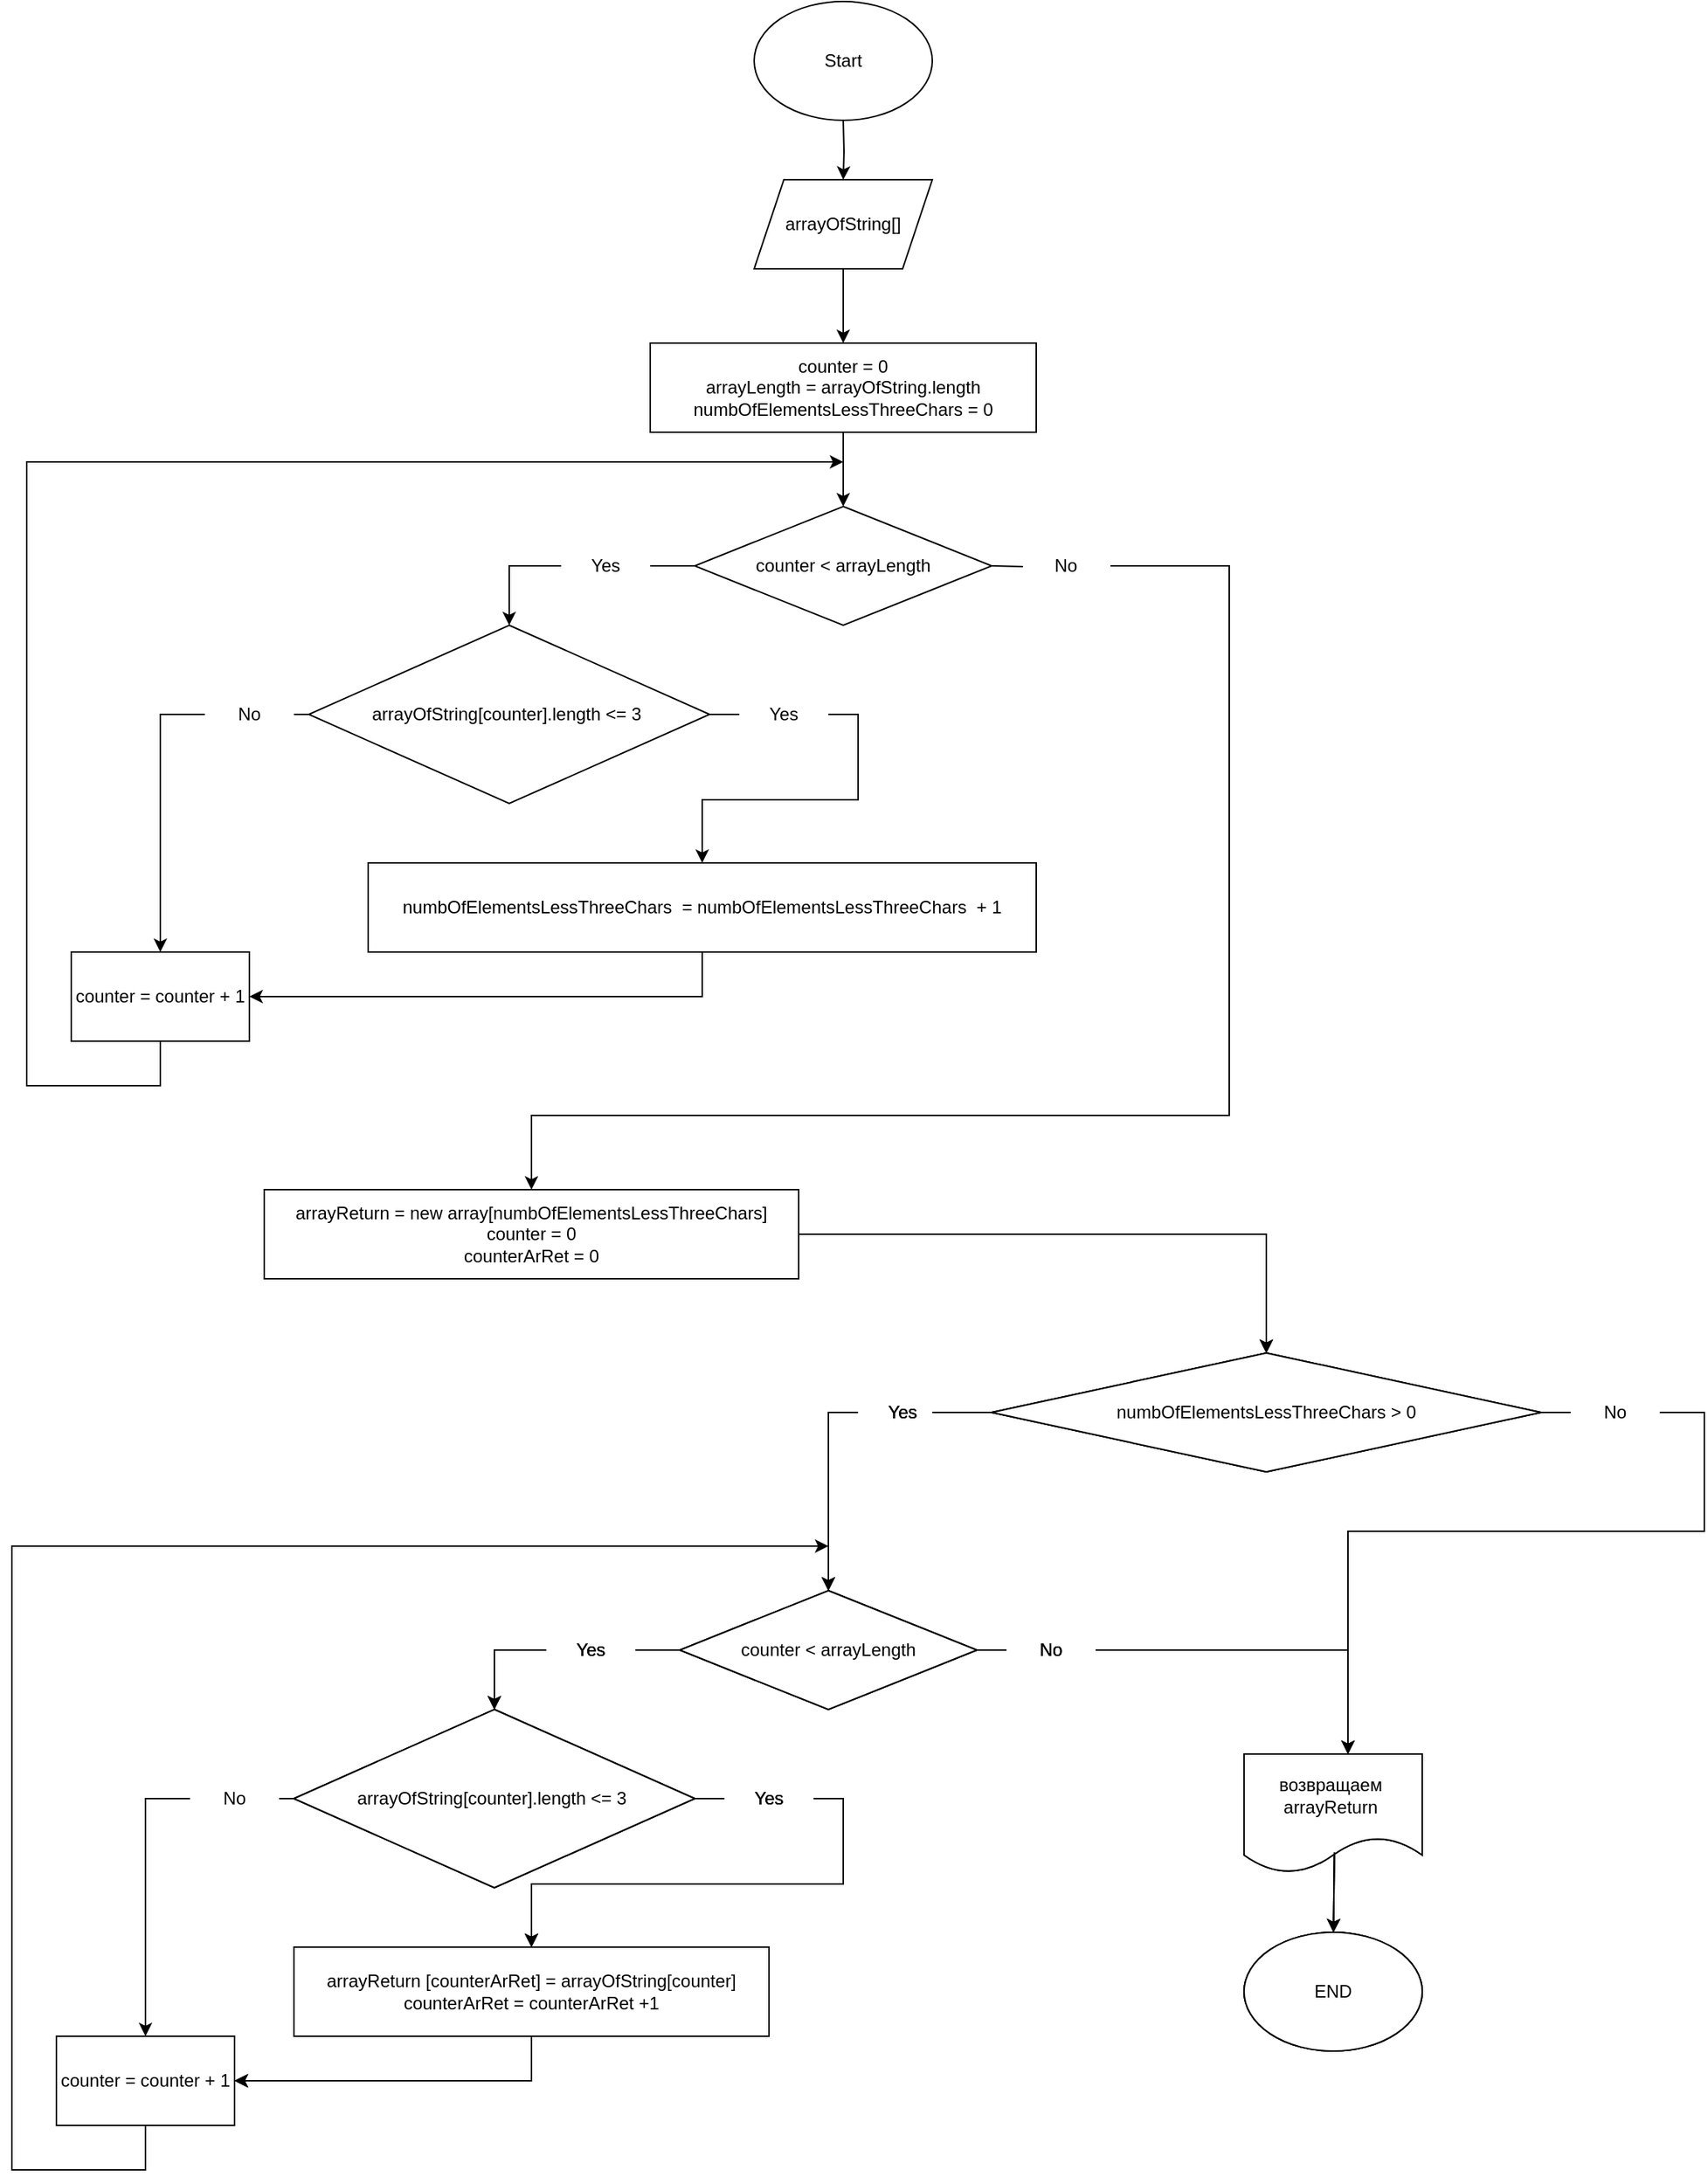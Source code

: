 <mxfile version="20.8.20" type="github"><diagram id="C5RBs43oDa-KdzZeNtuy" name="Page-1"><mxGraphModel dx="2620" dy="833" grid="1" gridSize="10" guides="1" tooltips="1" connect="1" arrows="1" fold="1" page="1" pageScale="1" pageWidth="827" pageHeight="1169" math="0" shadow="0"><root><mxCell id="WIyWlLk6GJQsqaUBKTNV-0"/><mxCell id="WIyWlLk6GJQsqaUBKTNV-1" parent="WIyWlLk6GJQsqaUBKTNV-0"/><mxCell id="PuaagzwKXwwyQ7tYnKFK-6" value="" style="edgeStyle=orthogonalEdgeStyle;rounded=0;orthogonalLoop=1;jettySize=auto;html=1;" parent="WIyWlLk6GJQsqaUBKTNV-1" target="PuaagzwKXwwyQ7tYnKFK-1" edge="1"><mxGeometry relative="1" as="geometry"><mxPoint x="-10" y="90" as="sourcePoint"/></mxGeometry></mxCell><mxCell id="PuaagzwKXwwyQ7tYnKFK-7" value="" style="edgeStyle=orthogonalEdgeStyle;rounded=0;orthogonalLoop=1;jettySize=auto;html=1;entryX=0.5;entryY=0;entryDx=0;entryDy=0;" parent="WIyWlLk6GJQsqaUBKTNV-1" source="PuaagzwKXwwyQ7tYnKFK-1" target="PuaagzwKXwwyQ7tYnKFK-8" edge="1"><mxGeometry relative="1" as="geometry"><mxPoint x="-55" y="250" as="targetPoint"/></mxGeometry></mxCell><mxCell id="PuaagzwKXwwyQ7tYnKFK-1" value="arrayOfString[]" style="shape=parallelogram;perimeter=parallelogramPerimeter;whiteSpace=wrap;html=1;fixedSize=1;" parent="WIyWlLk6GJQsqaUBKTNV-1" vertex="1"><mxGeometry x="-70" y="130" width="120" height="60" as="geometry"/></mxCell><mxCell id="PuaagzwKXwwyQ7tYnKFK-10" value="" style="edgeStyle=orthogonalEdgeStyle;rounded=0;orthogonalLoop=1;jettySize=auto;html=1;" parent="WIyWlLk6GJQsqaUBKTNV-1" source="PuaagzwKXwwyQ7tYnKFK-8" target="PuaagzwKXwwyQ7tYnKFK-9" edge="1"><mxGeometry relative="1" as="geometry"/></mxCell><mxCell id="PuaagzwKXwwyQ7tYnKFK-8" value="counter = 0&lt;br style=&quot;border-color: var(--border-color);&quot;&gt;arrayLength = arrayOfString.length&lt;br&gt;numbOfElementsLessThreeChars = 0" style="rounded=0;whiteSpace=wrap;html=1;" parent="WIyWlLk6GJQsqaUBKTNV-1" vertex="1"><mxGeometry x="-140" y="240" width="260" height="60" as="geometry"/></mxCell><mxCell id="PuaagzwKXwwyQ7tYnKFK-9" value="counter &amp;lt; arrayLength" style="rhombus;whiteSpace=wrap;html=1;" parent="WIyWlLk6GJQsqaUBKTNV-1" vertex="1"><mxGeometry x="-110" y="350" width="200" height="80" as="geometry"/></mxCell><mxCell id="PuaagzwKXwwyQ7tYnKFK-11" value="arrayOfString[counter].length &amp;lt;= 3&amp;nbsp;" style="rhombus;whiteSpace=wrap;html=1;" parent="WIyWlLk6GJQsqaUBKTNV-1" vertex="1"><mxGeometry x="-370" y="430" width="270" height="120" as="geometry"/></mxCell><mxCell id="PuaagzwKXwwyQ7tYnKFK-12" value="numbOfElementsLessThreeChars&amp;nbsp; = numbOfElementsLessThreeChars&amp;nbsp; + 1" style="rounded=0;whiteSpace=wrap;html=1;" parent="WIyWlLk6GJQsqaUBKTNV-1" vertex="1"><mxGeometry x="-330" y="590" width="450" height="60" as="geometry"/></mxCell><mxCell id="PuaagzwKXwwyQ7tYnKFK-13" value="" style="endArrow=classic;html=1;rounded=0;exitX=0;exitY=0.5;exitDx=0;exitDy=0;startArrow=none;entryX=0.5;entryY=0;entryDx=0;entryDy=0;" parent="WIyWlLk6GJQsqaUBKTNV-1" source="PuaagzwKXwwyQ7tYnKFK-23" target="PuaagzwKXwwyQ7tYnKFK-63" edge="1"><mxGeometry width="50" height="50" relative="1" as="geometry"><mxPoint x="-30" y="490" as="sourcePoint"/><mxPoint x="-410" y="690" as="targetPoint"/><Array as="points"><mxPoint x="-470" y="490"/></Array></mxGeometry></mxCell><mxCell id="PuaagzwKXwwyQ7tYnKFK-14" style="edgeStyle=orthogonalEdgeStyle;rounded=0;orthogonalLoop=1;jettySize=auto;html=1;exitX=1;exitY=0.5;exitDx=0;exitDy=0;entryX=0.5;entryY=0;entryDx=0;entryDy=0;startArrow=none;" parent="WIyWlLk6GJQsqaUBKTNV-1" source="PuaagzwKXwwyQ7tYnKFK-15" target="PuaagzwKXwwyQ7tYnKFK-12" edge="1"><mxGeometry relative="1" as="geometry"/></mxCell><mxCell id="PuaagzwKXwwyQ7tYnKFK-16" value="" style="edgeStyle=orthogonalEdgeStyle;rounded=0;orthogonalLoop=1;jettySize=auto;html=1;exitX=1;exitY=0.5;exitDx=0;exitDy=0;entryX=0;entryY=0.5;entryDx=0;entryDy=0;endArrow=none;" parent="WIyWlLk6GJQsqaUBKTNV-1" source="PuaagzwKXwwyQ7tYnKFK-11" target="PuaagzwKXwwyQ7tYnKFK-15" edge="1"><mxGeometry relative="1" as="geometry"><mxPoint x="-40" y="500" as="sourcePoint"/><mxPoint x="-205" y="610" as="targetPoint"/></mxGeometry></mxCell><mxCell id="PuaagzwKXwwyQ7tYnKFK-15" value="Yes" style="text;html=1;strokeColor=none;fillColor=none;align=center;verticalAlign=middle;whiteSpace=wrap;rounded=0;" parent="WIyWlLk6GJQsqaUBKTNV-1" vertex="1"><mxGeometry x="-80" y="475" width="60" height="30" as="geometry"/></mxCell><mxCell id="PuaagzwKXwwyQ7tYnKFK-24" value="" style="endArrow=none;html=1;rounded=0;exitX=0;exitY=0.5;exitDx=0;exitDy=0;entryX=1;entryY=0.5;entryDx=0;entryDy=0;" parent="WIyWlLk6GJQsqaUBKTNV-1" source="PuaagzwKXwwyQ7tYnKFK-11" target="PuaagzwKXwwyQ7tYnKFK-23" edge="1"><mxGeometry width="50" height="50" relative="1" as="geometry"><mxPoint x="-300" y="500" as="sourcePoint"/><mxPoint x="-60" y="330" as="targetPoint"/></mxGeometry></mxCell><mxCell id="PuaagzwKXwwyQ7tYnKFK-23" value="No" style="text;html=1;strokeColor=none;fillColor=none;align=center;verticalAlign=middle;whiteSpace=wrap;rounded=0;" parent="WIyWlLk6GJQsqaUBKTNV-1" vertex="1"><mxGeometry x="-440" y="475" width="60" height="30" as="geometry"/></mxCell><mxCell id="PuaagzwKXwwyQ7tYnKFK-25" value="" style="endArrow=classic;html=1;rounded=0;exitX=0;exitY=0.5;exitDx=0;exitDy=0;entryX=0.5;entryY=0;entryDx=0;entryDy=0;startArrow=none;" parent="WIyWlLk6GJQsqaUBKTNV-1" source="PuaagzwKXwwyQ7tYnKFK-28" target="PuaagzwKXwwyQ7tYnKFK-11" edge="1"><mxGeometry width="50" height="50" relative="1" as="geometry"><mxPoint x="-90" y="340" as="sourcePoint"/><mxPoint x="-310" y="370" as="targetPoint"/><Array as="points"><mxPoint x="-235" y="390"/></Array></mxGeometry></mxCell><mxCell id="PuaagzwKXwwyQ7tYnKFK-30" value="" style="endArrow=none;html=1;rounded=0;exitX=0;exitY=0.5;exitDx=0;exitDy=0;entryX=1;entryY=0.5;entryDx=0;entryDy=0;" parent="WIyWlLk6GJQsqaUBKTNV-1" source="PuaagzwKXwwyQ7tYnKFK-9" target="PuaagzwKXwwyQ7tYnKFK-28" edge="1"><mxGeometry width="50" height="50" relative="1" as="geometry"><mxPoint x="-160" y="390" as="sourcePoint"/><mxPoint x="-235" y="430" as="targetPoint"/><Array as="points"/></mxGeometry></mxCell><mxCell id="PuaagzwKXwwyQ7tYnKFK-28" value="Yes" style="text;html=1;strokeColor=none;fillColor=none;align=center;verticalAlign=middle;whiteSpace=wrap;rounded=0;" parent="WIyWlLk6GJQsqaUBKTNV-1" vertex="1"><mxGeometry x="-200" y="375" width="60" height="30" as="geometry"/></mxCell><mxCell id="PuaagzwKXwwyQ7tYnKFK-31" value="arrayReturn = new array[numbOfElementsMoreThreeChars]&lt;br&gt;counter = 0&lt;br&gt;counterArRet = 0" style="rounded=0;whiteSpace=wrap;html=1;" parent="WIyWlLk6GJQsqaUBKTNV-1" vertex="1"><mxGeometry x="-400" y="810" width="360" height="60" as="geometry"/></mxCell><mxCell id="PuaagzwKXwwyQ7tYnKFK-34" value="" style="edgeStyle=orthogonalEdgeStyle;rounded=0;orthogonalLoop=1;jettySize=auto;html=1;endArrow=none;" parent="WIyWlLk6GJQsqaUBKTNV-1" target="PuaagzwKXwwyQ7tYnKFK-33" edge="1"><mxGeometry relative="1" as="geometry"><mxPoint x="90" y="390.0" as="sourcePoint"/><mxPoint x="190" y="390" as="targetPoint"/></mxGeometry></mxCell><mxCell id="PuaagzwKXwwyQ7tYnKFK-33" value="No" style="text;html=1;strokeColor=none;fillColor=none;align=center;verticalAlign=middle;whiteSpace=wrap;rounded=0;" parent="WIyWlLk6GJQsqaUBKTNV-1" vertex="1"><mxGeometry x="110" y="375" width="60" height="30" as="geometry"/></mxCell><mxCell id="PuaagzwKXwwyQ7tYnKFK-36" value="numbOfElementsMoreThreeChars &amp;gt; 0" style="rhombus;whiteSpace=wrap;html=1;" parent="WIyWlLk6GJQsqaUBKTNV-1" vertex="1"><mxGeometry x="90" y="920" width="370" height="80" as="geometry"/></mxCell><mxCell id="PuaagzwKXwwyQ7tYnKFK-37" value="" style="endArrow=classic;html=1;rounded=0;exitX=1;exitY=0.5;exitDx=0;exitDy=0;entryX=0.5;entryY=0;entryDx=0;entryDy=0;" parent="WIyWlLk6GJQsqaUBKTNV-1" source="PuaagzwKXwwyQ7tYnKFK-31" target="PuaagzwKXwwyQ7tYnKFK-36" edge="1"><mxGeometry width="50" height="50" relative="1" as="geometry"><mxPoint x="-220" y="840" as="sourcePoint"/><mxPoint x="-170" y="790" as="targetPoint"/><Array as="points"><mxPoint x="-20" y="840"/><mxPoint x="275" y="840"/></Array></mxGeometry></mxCell><mxCell id="PuaagzwKXwwyQ7tYnKFK-63" value="counter = counter + 1" style="rounded=0;whiteSpace=wrap;html=1;" parent="WIyWlLk6GJQsqaUBKTNV-1" vertex="1"><mxGeometry x="-530" y="650" width="120" height="60" as="geometry"/></mxCell><mxCell id="PuaagzwKXwwyQ7tYnKFK-64" value="" style="endArrow=classic;html=1;rounded=0;exitX=0.5;exitY=1;exitDx=0;exitDy=0;" parent="WIyWlLk6GJQsqaUBKTNV-1" source="PuaagzwKXwwyQ7tYnKFK-63" edge="1"><mxGeometry width="50" height="50" relative="1" as="geometry"><mxPoint x="-470" y="765" as="sourcePoint"/><mxPoint x="-10" y="320" as="targetPoint"/><Array as="points"><mxPoint x="-470" y="740"/><mxPoint x="-560" y="740"/><mxPoint x="-560" y="320"/></Array></mxGeometry></mxCell><mxCell id="PuaagzwKXwwyQ7tYnKFK-65" value="" style="endArrow=classic;html=1;rounded=0;exitX=0.5;exitY=1;exitDx=0;exitDy=0;entryX=1;entryY=0.5;entryDx=0;entryDy=0;" parent="WIyWlLk6GJQsqaUBKTNV-1" source="PuaagzwKXwwyQ7tYnKFK-12" target="PuaagzwKXwwyQ7tYnKFK-63" edge="1"><mxGeometry width="50" height="50" relative="1" as="geometry"><mxPoint x="-350" y="860" as="sourcePoint"/><mxPoint x="370" y="660" as="targetPoint"/><Array as="points"><mxPoint x="-105" y="680"/></Array></mxGeometry></mxCell><mxCell id="PuaagzwKXwwyQ7tYnKFK-66" value="counter &amp;lt; arrayLength" style="rhombus;whiteSpace=wrap;html=1;" parent="WIyWlLk6GJQsqaUBKTNV-1" vertex="1"><mxGeometry x="-120" y="1080" width="200" height="80" as="geometry"/></mxCell><mxCell id="PuaagzwKXwwyQ7tYnKFK-67" value="arrayOfString[counter].length &amp;lt;= 3&amp;nbsp;" style="rhombus;whiteSpace=wrap;html=1;" parent="WIyWlLk6GJQsqaUBKTNV-1" vertex="1"><mxGeometry x="-380" y="1160" width="270" height="120" as="geometry"/></mxCell><mxCell id="PuaagzwKXwwyQ7tYnKFK-68" value="arrayReturn [counterArRet] = arrayOfString[counter]&lt;br&gt;counterArRet = counterArRet +1" style="rounded=0;whiteSpace=wrap;html=1;" parent="WIyWlLk6GJQsqaUBKTNV-1" vertex="1"><mxGeometry x="-380" y="1320" width="320" height="60" as="geometry"/></mxCell><mxCell id="PuaagzwKXwwyQ7tYnKFK-69" value="" style="endArrow=classic;html=1;rounded=0;exitX=0;exitY=0.5;exitDx=0;exitDy=0;startArrow=none;entryX=0.5;entryY=0;entryDx=0;entryDy=0;" parent="WIyWlLk6GJQsqaUBKTNV-1" source="PuaagzwKXwwyQ7tYnKFK-74" target="PuaagzwKXwwyQ7tYnKFK-80" edge="1"><mxGeometry width="50" height="50" relative="1" as="geometry"><mxPoint x="-40" y="1220" as="sourcePoint"/><mxPoint x="-420" y="1420" as="targetPoint"/><Array as="points"><mxPoint x="-480" y="1220"/></Array></mxGeometry></mxCell><mxCell id="PuaagzwKXwwyQ7tYnKFK-70" style="edgeStyle=orthogonalEdgeStyle;rounded=0;orthogonalLoop=1;jettySize=auto;html=1;exitX=1;exitY=0.5;exitDx=0;exitDy=0;entryX=0.5;entryY=0;entryDx=0;entryDy=0;startArrow=none;" parent="WIyWlLk6GJQsqaUBKTNV-1" source="PuaagzwKXwwyQ7tYnKFK-72" target="PuaagzwKXwwyQ7tYnKFK-68" edge="1"><mxGeometry relative="1" as="geometry"/></mxCell><mxCell id="PuaagzwKXwwyQ7tYnKFK-71" value="" style="edgeStyle=orthogonalEdgeStyle;rounded=0;orthogonalLoop=1;jettySize=auto;html=1;exitX=1;exitY=0.5;exitDx=0;exitDy=0;entryX=0;entryY=0.5;entryDx=0;entryDy=0;endArrow=none;" parent="WIyWlLk6GJQsqaUBKTNV-1" source="PuaagzwKXwwyQ7tYnKFK-67" target="PuaagzwKXwwyQ7tYnKFK-72" edge="1"><mxGeometry relative="1" as="geometry"><mxPoint x="-50" y="1230" as="sourcePoint"/><mxPoint x="-215" y="1340" as="targetPoint"/></mxGeometry></mxCell><mxCell id="PuaagzwKXwwyQ7tYnKFK-72" value="Yes" style="text;html=1;strokeColor=none;fillColor=none;align=center;verticalAlign=middle;whiteSpace=wrap;rounded=0;" parent="WIyWlLk6GJQsqaUBKTNV-1" vertex="1"><mxGeometry x="-90" y="1205" width="60" height="30" as="geometry"/></mxCell><mxCell id="PuaagzwKXwwyQ7tYnKFK-73" value="" style="endArrow=none;html=1;rounded=0;exitX=0;exitY=0.5;exitDx=0;exitDy=0;entryX=1;entryY=0.5;entryDx=0;entryDy=0;" parent="WIyWlLk6GJQsqaUBKTNV-1" source="PuaagzwKXwwyQ7tYnKFK-67" target="PuaagzwKXwwyQ7tYnKFK-74" edge="1"><mxGeometry width="50" height="50" relative="1" as="geometry"><mxPoint x="-310" y="1230" as="sourcePoint"/><mxPoint x="-70" y="1060" as="targetPoint"/></mxGeometry></mxCell><mxCell id="PuaagzwKXwwyQ7tYnKFK-74" value="No" style="text;html=1;strokeColor=none;fillColor=none;align=center;verticalAlign=middle;whiteSpace=wrap;rounded=0;" parent="WIyWlLk6GJQsqaUBKTNV-1" vertex="1"><mxGeometry x="-450" y="1205" width="60" height="30" as="geometry"/></mxCell><mxCell id="PuaagzwKXwwyQ7tYnKFK-75" value="" style="endArrow=classic;html=1;rounded=0;exitX=0;exitY=0.5;exitDx=0;exitDy=0;entryX=0.5;entryY=0;entryDx=0;entryDy=0;startArrow=none;" parent="WIyWlLk6GJQsqaUBKTNV-1" source="PuaagzwKXwwyQ7tYnKFK-77" target="PuaagzwKXwwyQ7tYnKFK-67" edge="1"><mxGeometry width="50" height="50" relative="1" as="geometry"><mxPoint x="-100" y="1070" as="sourcePoint"/><mxPoint x="-320" y="1100" as="targetPoint"/><Array as="points"><mxPoint x="-245" y="1120"/></Array></mxGeometry></mxCell><mxCell id="PuaagzwKXwwyQ7tYnKFK-76" value="" style="endArrow=none;html=1;rounded=0;exitX=0;exitY=0.5;exitDx=0;exitDy=0;entryX=1;entryY=0.5;entryDx=0;entryDy=0;" parent="WIyWlLk6GJQsqaUBKTNV-1" source="PuaagzwKXwwyQ7tYnKFK-66" target="PuaagzwKXwwyQ7tYnKFK-77" edge="1"><mxGeometry width="50" height="50" relative="1" as="geometry"><mxPoint x="-170" y="1120" as="sourcePoint"/><mxPoint x="-245" y="1160" as="targetPoint"/><Array as="points"/></mxGeometry></mxCell><mxCell id="PuaagzwKXwwyQ7tYnKFK-77" value="Yes" style="text;html=1;strokeColor=none;fillColor=none;align=center;verticalAlign=middle;whiteSpace=wrap;rounded=0;" parent="WIyWlLk6GJQsqaUBKTNV-1" vertex="1"><mxGeometry x="-210" y="1105" width="60" height="30" as="geometry"/></mxCell><mxCell id="PuaagzwKXwwyQ7tYnKFK-78" value="" style="edgeStyle=orthogonalEdgeStyle;rounded=0;orthogonalLoop=1;jettySize=auto;html=1;endArrow=none;" parent="WIyWlLk6GJQsqaUBKTNV-1" source="PuaagzwKXwwyQ7tYnKFK-66" target="PuaagzwKXwwyQ7tYnKFK-79" edge="1"><mxGeometry relative="1" as="geometry"><mxPoint x="80" y="1120" as="sourcePoint"/><mxPoint x="180" y="1120" as="targetPoint"/></mxGeometry></mxCell><mxCell id="PuaagzwKXwwyQ7tYnKFK-79" value="No" style="text;html=1;strokeColor=none;fillColor=none;align=center;verticalAlign=middle;whiteSpace=wrap;rounded=0;" parent="WIyWlLk6GJQsqaUBKTNV-1" vertex="1"><mxGeometry x="100" y="1105" width="60" height="30" as="geometry"/></mxCell><mxCell id="PuaagzwKXwwyQ7tYnKFK-80" value="counter = counter + 1" style="rounded=0;whiteSpace=wrap;html=1;" parent="WIyWlLk6GJQsqaUBKTNV-1" vertex="1"><mxGeometry x="-540" y="1380" width="120" height="60" as="geometry"/></mxCell><mxCell id="PuaagzwKXwwyQ7tYnKFK-81" value="" style="endArrow=classic;html=1;rounded=0;exitX=0.5;exitY=1;exitDx=0;exitDy=0;" parent="WIyWlLk6GJQsqaUBKTNV-1" source="PuaagzwKXwwyQ7tYnKFK-80" edge="1"><mxGeometry width="50" height="50" relative="1" as="geometry"><mxPoint x="-480" y="1495" as="sourcePoint"/><mxPoint x="-20" y="1050" as="targetPoint"/><Array as="points"><mxPoint x="-480" y="1470"/><mxPoint x="-570" y="1470"/><mxPoint x="-570" y="1050"/></Array></mxGeometry></mxCell><mxCell id="PuaagzwKXwwyQ7tYnKFK-82" value="" style="endArrow=classic;html=1;rounded=0;exitX=0.5;exitY=1;exitDx=0;exitDy=0;entryX=1;entryY=0.5;entryDx=0;entryDy=0;" parent="WIyWlLk6GJQsqaUBKTNV-1" source="PuaagzwKXwwyQ7tYnKFK-68" target="PuaagzwKXwwyQ7tYnKFK-80" edge="1"><mxGeometry width="50" height="50" relative="1" as="geometry"><mxPoint x="-360" y="1590" as="sourcePoint"/><mxPoint x="360" y="1390" as="targetPoint"/><Array as="points"><mxPoint x="-220" y="1410"/></Array></mxGeometry></mxCell><mxCell id="PuaagzwKXwwyQ7tYnKFK-84" value="" style="endArrow=classic;html=1;rounded=0;exitX=0;exitY=0.5;exitDx=0;exitDy=0;entryX=0.5;entryY=0;entryDx=0;entryDy=0;startArrow=none;" parent="WIyWlLk6GJQsqaUBKTNV-1" source="PuaagzwKXwwyQ7tYnKFK-86" target="PuaagzwKXwwyQ7tYnKFK-66" edge="1"><mxGeometry width="50" height="50" relative="1" as="geometry"><mxPoint y="1160" as="sourcePoint"/><mxPoint x="50" y="1110" as="targetPoint"/><Array as="points"><mxPoint x="-20" y="960"/></Array></mxGeometry></mxCell><mxCell id="PuaagzwKXwwyQ7tYnKFK-87" value="" style="endArrow=none;html=1;rounded=0;exitX=0;exitY=0.5;exitDx=0;exitDy=0;" parent="WIyWlLk6GJQsqaUBKTNV-1" source="PuaagzwKXwwyQ7tYnKFK-36" edge="1"><mxGeometry width="50" height="50" relative="1" as="geometry"><mxPoint x="90" y="960" as="sourcePoint"/><mxPoint x="60" y="960" as="targetPoint"/><Array as="points"><mxPoint x="50" y="960"/></Array></mxGeometry></mxCell><mxCell id="PuaagzwKXwwyQ7tYnKFK-86" value="Yes" style="text;html=1;strokeColor=none;fillColor=none;align=center;verticalAlign=middle;whiteSpace=wrap;rounded=0;" parent="WIyWlLk6GJQsqaUBKTNV-1" vertex="1"><mxGeometry y="945" width="60" height="30" as="geometry"/></mxCell><mxCell id="PuaagzwKXwwyQ7tYnKFK-88" value="" style="endArrow=classic;html=1;rounded=0;exitX=1;exitY=0.5;exitDx=0;exitDy=0;" parent="WIyWlLk6GJQsqaUBKTNV-1" source="PuaagzwKXwwyQ7tYnKFK-79" edge="1"><mxGeometry width="50" height="50" relative="1" as="geometry"><mxPoint x="180" y="1140" as="sourcePoint"/><mxPoint x="330" y="1190" as="targetPoint"/><Array as="points"><mxPoint x="330" y="1120"/></Array></mxGeometry></mxCell><mxCell id="PuaagzwKXwwyQ7tYnKFK-90" value="возвращаем&amp;nbsp;&lt;br&gt;arrayReturn&amp;nbsp;" style="shape=document;whiteSpace=wrap;html=1;boundedLbl=1;" parent="WIyWlLk6GJQsqaUBKTNV-1" vertex="1"><mxGeometry x="260" y="1190" width="120" height="80" as="geometry"/></mxCell><mxCell id="PuaagzwKXwwyQ7tYnKFK-91" value="END" style="ellipse;whiteSpace=wrap;html=1;" parent="WIyWlLk6GJQsqaUBKTNV-1" vertex="1"><mxGeometry x="260" y="1310" width="120" height="80" as="geometry"/></mxCell><mxCell id="PuaagzwKXwwyQ7tYnKFK-92" value="" style="endArrow=classic;html=1;rounded=0;exitX=0.507;exitY=0.827;exitDx=0;exitDy=0;exitPerimeter=0;" parent="WIyWlLk6GJQsqaUBKTNV-1" source="PuaagzwKXwwyQ7tYnKFK-90" target="PuaagzwKXwwyQ7tYnKFK-91" edge="1"><mxGeometry width="50" height="50" relative="1" as="geometry"><mxPoint x="330" y="1260" as="sourcePoint"/><mxPoint x="380" y="1210" as="targetPoint"/></mxGeometry></mxCell><mxCell id="PuaagzwKXwwyQ7tYnKFK-93" value="Start" style="ellipse;whiteSpace=wrap;html=1;" parent="WIyWlLk6GJQsqaUBKTNV-1" vertex="1"><mxGeometry x="-70" y="10" width="120" height="80" as="geometry"/></mxCell><mxCell id="PuaagzwKXwwyQ7tYnKFK-95" value="arrayReturn = new array[numbOfElementsMoreThreeChars]&lt;br&gt;counter = 0&lt;br&gt;counterArRet = 0" style="rounded=0;whiteSpace=wrap;html=1;" parent="WIyWlLk6GJQsqaUBKTNV-1" vertex="1"><mxGeometry x="-400" y="810" width="360" height="60" as="geometry"/></mxCell><mxCell id="PuaagzwKXwwyQ7tYnKFK-96" value="numbOfElementsMoreThreeChars &amp;gt; 0" style="rhombus;whiteSpace=wrap;html=1;" parent="WIyWlLk6GJQsqaUBKTNV-1" vertex="1"><mxGeometry x="90" y="920" width="370" height="80" as="geometry"/></mxCell><mxCell id="PuaagzwKXwwyQ7tYnKFK-97" value="" style="endArrow=classic;html=1;rounded=0;exitX=1;exitY=0.5;exitDx=0;exitDy=0;entryX=0.5;entryY=0;entryDx=0;entryDy=0;" parent="WIyWlLk6GJQsqaUBKTNV-1" source="PuaagzwKXwwyQ7tYnKFK-95" target="PuaagzwKXwwyQ7tYnKFK-96" edge="1"><mxGeometry width="50" height="50" relative="1" as="geometry"><mxPoint x="-220" y="840" as="sourcePoint"/><mxPoint x="-170" y="790" as="targetPoint"/><Array as="points"><mxPoint x="-20" y="840"/><mxPoint x="275" y="840"/></Array></mxGeometry></mxCell><mxCell id="PuaagzwKXwwyQ7tYnKFK-98" value="counter &amp;lt; arrayLength" style="rhombus;whiteSpace=wrap;html=1;" parent="WIyWlLk6GJQsqaUBKTNV-1" vertex="1"><mxGeometry x="-120" y="1080" width="200" height="80" as="geometry"/></mxCell><mxCell id="PuaagzwKXwwyQ7tYnKFK-99" value="arrayOfString[counter].length &amp;lt;= 3&amp;nbsp;" style="rhombus;whiteSpace=wrap;html=1;" parent="WIyWlLk6GJQsqaUBKTNV-1" vertex="1"><mxGeometry x="-380" y="1160" width="270" height="120" as="geometry"/></mxCell><mxCell id="PuaagzwKXwwyQ7tYnKFK-100" value="arrayReturn [counterArRet] = arrayOfString[counter]&lt;br&gt;counterArRet = counterArRet +1" style="rounded=0;whiteSpace=wrap;html=1;" parent="WIyWlLk6GJQsqaUBKTNV-1" vertex="1"><mxGeometry x="-380" y="1320" width="320" height="60" as="geometry"/></mxCell><mxCell id="PuaagzwKXwwyQ7tYnKFK-101" style="edgeStyle=orthogonalEdgeStyle;rounded=0;orthogonalLoop=1;jettySize=auto;html=1;exitX=1;exitY=0.5;exitDx=0;exitDy=0;entryX=0.5;entryY=0;entryDx=0;entryDy=0;startArrow=none;" parent="WIyWlLk6GJQsqaUBKTNV-1" source="PuaagzwKXwwyQ7tYnKFK-103" target="PuaagzwKXwwyQ7tYnKFK-100" edge="1"><mxGeometry relative="1" as="geometry"/></mxCell><mxCell id="PuaagzwKXwwyQ7tYnKFK-102" value="" style="edgeStyle=orthogonalEdgeStyle;rounded=0;orthogonalLoop=1;jettySize=auto;html=1;exitX=1;exitY=0.5;exitDx=0;exitDy=0;entryX=0;entryY=0.5;entryDx=0;entryDy=0;endArrow=none;" parent="WIyWlLk6GJQsqaUBKTNV-1" source="PuaagzwKXwwyQ7tYnKFK-99" target="PuaagzwKXwwyQ7tYnKFK-103" edge="1"><mxGeometry relative="1" as="geometry"><mxPoint x="-50" y="1230" as="sourcePoint"/><mxPoint x="-215" y="1340" as="targetPoint"/></mxGeometry></mxCell><mxCell id="PuaagzwKXwwyQ7tYnKFK-103" value="Yes" style="text;html=1;strokeColor=none;fillColor=none;align=center;verticalAlign=middle;whiteSpace=wrap;rounded=0;" parent="WIyWlLk6GJQsqaUBKTNV-1" vertex="1"><mxGeometry x="-90" y="1205" width="60" height="30" as="geometry"/></mxCell><mxCell id="PuaagzwKXwwyQ7tYnKFK-104" value="" style="endArrow=none;html=1;rounded=0;exitX=0;exitY=0.5;exitDx=0;exitDy=0;entryX=1;entryY=0.5;entryDx=0;entryDy=0;" parent="WIyWlLk6GJQsqaUBKTNV-1" source="PuaagzwKXwwyQ7tYnKFK-99" edge="1"><mxGeometry width="50" height="50" relative="1" as="geometry"><mxPoint x="-310" y="1230" as="sourcePoint"/><mxPoint x="-390" y="1220" as="targetPoint"/></mxGeometry></mxCell><mxCell id="PuaagzwKXwwyQ7tYnKFK-105" value="" style="endArrow=classic;html=1;rounded=0;exitX=0;exitY=0.5;exitDx=0;exitDy=0;entryX=0.5;entryY=0;entryDx=0;entryDy=0;startArrow=none;" parent="WIyWlLk6GJQsqaUBKTNV-1" source="PuaagzwKXwwyQ7tYnKFK-107" target="PuaagzwKXwwyQ7tYnKFK-99" edge="1"><mxGeometry width="50" height="50" relative="1" as="geometry"><mxPoint x="-100" y="1070" as="sourcePoint"/><mxPoint x="-320" y="1100" as="targetPoint"/><Array as="points"><mxPoint x="-245" y="1120"/></Array></mxGeometry></mxCell><mxCell id="PuaagzwKXwwyQ7tYnKFK-106" value="" style="endArrow=none;html=1;rounded=0;exitX=0;exitY=0.5;exitDx=0;exitDy=0;entryX=1;entryY=0.5;entryDx=0;entryDy=0;" parent="WIyWlLk6GJQsqaUBKTNV-1" source="PuaagzwKXwwyQ7tYnKFK-98" target="PuaagzwKXwwyQ7tYnKFK-107" edge="1"><mxGeometry width="50" height="50" relative="1" as="geometry"><mxPoint x="-170" y="1120" as="sourcePoint"/><mxPoint x="-245" y="1160" as="targetPoint"/><Array as="points"/></mxGeometry></mxCell><mxCell id="PuaagzwKXwwyQ7tYnKFK-107" value="Yes" style="text;html=1;strokeColor=none;fillColor=none;align=center;verticalAlign=middle;whiteSpace=wrap;rounded=0;" parent="WIyWlLk6GJQsqaUBKTNV-1" vertex="1"><mxGeometry x="-210" y="1105" width="60" height="30" as="geometry"/></mxCell><mxCell id="PuaagzwKXwwyQ7tYnKFK-108" value="" style="edgeStyle=orthogonalEdgeStyle;rounded=0;orthogonalLoop=1;jettySize=auto;html=1;endArrow=none;" parent="WIyWlLk6GJQsqaUBKTNV-1" source="PuaagzwKXwwyQ7tYnKFK-98" target="PuaagzwKXwwyQ7tYnKFK-109" edge="1"><mxGeometry relative="1" as="geometry"><mxPoint x="80" y="1120" as="sourcePoint"/><mxPoint x="180" y="1120" as="targetPoint"/></mxGeometry></mxCell><mxCell id="PuaagzwKXwwyQ7tYnKFK-109" value="No" style="text;html=1;strokeColor=none;fillColor=none;align=center;verticalAlign=middle;whiteSpace=wrap;rounded=0;" parent="WIyWlLk6GJQsqaUBKTNV-1" vertex="1"><mxGeometry x="100" y="1105" width="60" height="30" as="geometry"/></mxCell><mxCell id="PuaagzwKXwwyQ7tYnKFK-110" value="" style="endArrow=classic;html=1;rounded=0;exitX=0.5;exitY=1;exitDx=0;exitDy=0;entryX=1;entryY=0.5;entryDx=0;entryDy=0;" parent="WIyWlLk6GJQsqaUBKTNV-1" source="PuaagzwKXwwyQ7tYnKFK-100" edge="1"><mxGeometry width="50" height="50" relative="1" as="geometry"><mxPoint x="-360" y="1590" as="sourcePoint"/><mxPoint x="-420" y="1410" as="targetPoint"/><Array as="points"><mxPoint x="-220" y="1410"/></Array></mxGeometry></mxCell><mxCell id="PuaagzwKXwwyQ7tYnKFK-111" value="" style="endArrow=classic;html=1;rounded=0;exitX=0;exitY=0.5;exitDx=0;exitDy=0;entryX=0.5;entryY=0;entryDx=0;entryDy=0;startArrow=none;" parent="WIyWlLk6GJQsqaUBKTNV-1" source="PuaagzwKXwwyQ7tYnKFK-113" target="PuaagzwKXwwyQ7tYnKFK-98" edge="1"><mxGeometry width="50" height="50" relative="1" as="geometry"><mxPoint y="1160" as="sourcePoint"/><mxPoint x="50" y="1110" as="targetPoint"/><Array as="points"><mxPoint x="-20" y="960"/></Array></mxGeometry></mxCell><mxCell id="PuaagzwKXwwyQ7tYnKFK-112" value="" style="endArrow=none;html=1;rounded=0;exitX=0;exitY=0.5;exitDx=0;exitDy=0;" parent="WIyWlLk6GJQsqaUBKTNV-1" source="PuaagzwKXwwyQ7tYnKFK-96" edge="1"><mxGeometry width="50" height="50" relative="1" as="geometry"><mxPoint x="90" y="960" as="sourcePoint"/><mxPoint x="60" y="960" as="targetPoint"/><Array as="points"><mxPoint x="50" y="960"/></Array></mxGeometry></mxCell><mxCell id="PuaagzwKXwwyQ7tYnKFK-113" value="Yes" style="text;html=1;strokeColor=none;fillColor=none;align=center;verticalAlign=middle;whiteSpace=wrap;rounded=0;" parent="WIyWlLk6GJQsqaUBKTNV-1" vertex="1"><mxGeometry y="945" width="60" height="30" as="geometry"/></mxCell><mxCell id="PuaagzwKXwwyQ7tYnKFK-114" value="" style="endArrow=classic;html=1;rounded=0;exitX=1;exitY=0.5;exitDx=0;exitDy=0;" parent="WIyWlLk6GJQsqaUBKTNV-1" source="PuaagzwKXwwyQ7tYnKFK-109" edge="1"><mxGeometry width="50" height="50" relative="1" as="geometry"><mxPoint x="180" y="1140" as="sourcePoint"/><mxPoint x="330" y="1190" as="targetPoint"/><Array as="points"><mxPoint x="330" y="1120"/></Array></mxGeometry></mxCell><mxCell id="PuaagzwKXwwyQ7tYnKFK-116" value="возвращаем&amp;nbsp;&lt;br&gt;arrayReturn&amp;nbsp;" style="shape=document;whiteSpace=wrap;html=1;boundedLbl=1;" parent="WIyWlLk6GJQsqaUBKTNV-1" vertex="1"><mxGeometry x="260" y="1190" width="120" height="80" as="geometry"/></mxCell><mxCell id="PuaagzwKXwwyQ7tYnKFK-117" value="END" style="ellipse;whiteSpace=wrap;html=1;" parent="WIyWlLk6GJQsqaUBKTNV-1" vertex="1"><mxGeometry x="260" y="1310" width="120" height="80" as="geometry"/></mxCell><mxCell id="PuaagzwKXwwyQ7tYnKFK-118" value="" style="endArrow=classic;html=1;rounded=0;exitX=0.507;exitY=0.827;exitDx=0;exitDy=0;exitPerimeter=0;" parent="WIyWlLk6GJQsqaUBKTNV-1" source="PuaagzwKXwwyQ7tYnKFK-116" target="PuaagzwKXwwyQ7tYnKFK-117" edge="1"><mxGeometry width="50" height="50" relative="1" as="geometry"><mxPoint x="330" y="1260" as="sourcePoint"/><mxPoint x="380" y="1210" as="targetPoint"/></mxGeometry></mxCell><mxCell id="PuaagzwKXwwyQ7tYnKFK-119" value="" style="edgeStyle=orthogonalEdgeStyle;rounded=0;orthogonalLoop=1;jettySize=auto;html=1;startArrow=none;entryX=0.5;entryY=0;entryDx=0;entryDy=0;" parent="WIyWlLk6GJQsqaUBKTNV-1" target="PuaagzwKXwwyQ7tYnKFK-120" edge="1"><mxGeometry relative="1" as="geometry"><mxPoint x="170" y="390" as="sourcePoint"/><mxPoint x="-210" y="860" as="targetPoint"/><Array as="points"><mxPoint x="250" y="390"/><mxPoint x="250" y="760"/><mxPoint x="-220" y="760"/></Array></mxGeometry></mxCell><mxCell id="PuaagzwKXwwyQ7tYnKFK-120" value="arrayReturn = new array[numbOfElementsLessThreeChars]&lt;br&gt;counter = 0&lt;br&gt;counterArRet = 0" style="rounded=0;whiteSpace=wrap;html=1;" parent="WIyWlLk6GJQsqaUBKTNV-1" vertex="1"><mxGeometry x="-400" y="810" width="360" height="60" as="geometry"/></mxCell><mxCell id="PuaagzwKXwwyQ7tYnKFK-121" value="numbOfElementsLessThreeChars &amp;gt; 0" style="rhombus;whiteSpace=wrap;html=1;" parent="WIyWlLk6GJQsqaUBKTNV-1" vertex="1"><mxGeometry x="90" y="920" width="370" height="80" as="geometry"/></mxCell><mxCell id="PuaagzwKXwwyQ7tYnKFK-122" value="" style="endArrow=classic;html=1;rounded=0;exitX=1;exitY=0.5;exitDx=0;exitDy=0;entryX=0.5;entryY=0;entryDx=0;entryDy=0;" parent="WIyWlLk6GJQsqaUBKTNV-1" source="PuaagzwKXwwyQ7tYnKFK-120" target="PuaagzwKXwwyQ7tYnKFK-121" edge="1"><mxGeometry width="50" height="50" relative="1" as="geometry"><mxPoint x="-220" y="840" as="sourcePoint"/><mxPoint x="-170" y="790" as="targetPoint"/><Array as="points"><mxPoint x="-20" y="840"/><mxPoint x="275" y="840"/></Array></mxGeometry></mxCell><mxCell id="PuaagzwKXwwyQ7tYnKFK-123" value="counter &amp;lt; arrayLength" style="rhombus;whiteSpace=wrap;html=1;" parent="WIyWlLk6GJQsqaUBKTNV-1" vertex="1"><mxGeometry x="-120" y="1080" width="200" height="80" as="geometry"/></mxCell><mxCell id="PuaagzwKXwwyQ7tYnKFK-124" value="arrayOfString[counter].length &amp;lt;= 3&amp;nbsp;" style="rhombus;whiteSpace=wrap;html=1;" parent="WIyWlLk6GJQsqaUBKTNV-1" vertex="1"><mxGeometry x="-380" y="1160" width="270" height="120" as="geometry"/></mxCell><mxCell id="PuaagzwKXwwyQ7tYnKFK-125" value="arrayReturn [counterArRet] = arrayOfString[counter]&lt;br&gt;counterArRet = counterArRet +1" style="rounded=0;whiteSpace=wrap;html=1;" parent="WIyWlLk6GJQsqaUBKTNV-1" vertex="1"><mxGeometry x="-380" y="1320" width="320" height="60" as="geometry"/></mxCell><mxCell id="PuaagzwKXwwyQ7tYnKFK-126" style="edgeStyle=orthogonalEdgeStyle;rounded=0;orthogonalLoop=1;jettySize=auto;html=1;exitX=1;exitY=0.5;exitDx=0;exitDy=0;entryX=0.5;entryY=0;entryDx=0;entryDy=0;startArrow=none;" parent="WIyWlLk6GJQsqaUBKTNV-1" source="PuaagzwKXwwyQ7tYnKFK-128" target="PuaagzwKXwwyQ7tYnKFK-125" edge="1"><mxGeometry relative="1" as="geometry"/></mxCell><mxCell id="PuaagzwKXwwyQ7tYnKFK-127" value="" style="edgeStyle=orthogonalEdgeStyle;rounded=0;orthogonalLoop=1;jettySize=auto;html=1;exitX=1;exitY=0.5;exitDx=0;exitDy=0;entryX=0;entryY=0.5;entryDx=0;entryDy=0;endArrow=none;" parent="WIyWlLk6GJQsqaUBKTNV-1" source="PuaagzwKXwwyQ7tYnKFK-124" target="PuaagzwKXwwyQ7tYnKFK-128" edge="1"><mxGeometry relative="1" as="geometry"><mxPoint x="-50" y="1230" as="sourcePoint"/><mxPoint x="-215" y="1340" as="targetPoint"/></mxGeometry></mxCell><mxCell id="PuaagzwKXwwyQ7tYnKFK-128" value="Yes" style="text;html=1;strokeColor=none;fillColor=none;align=center;verticalAlign=middle;whiteSpace=wrap;rounded=0;" parent="WIyWlLk6GJQsqaUBKTNV-1" vertex="1"><mxGeometry x="-90" y="1205" width="60" height="30" as="geometry"/></mxCell><mxCell id="PuaagzwKXwwyQ7tYnKFK-129" value="" style="endArrow=none;html=1;rounded=0;exitX=0;exitY=0.5;exitDx=0;exitDy=0;entryX=1;entryY=0.5;entryDx=0;entryDy=0;" parent="WIyWlLk6GJQsqaUBKTNV-1" source="PuaagzwKXwwyQ7tYnKFK-124" edge="1"><mxGeometry width="50" height="50" relative="1" as="geometry"><mxPoint x="-310" y="1230" as="sourcePoint"/><mxPoint x="-390" y="1220" as="targetPoint"/></mxGeometry></mxCell><mxCell id="PuaagzwKXwwyQ7tYnKFK-130" value="" style="endArrow=classic;html=1;rounded=0;exitX=0;exitY=0.5;exitDx=0;exitDy=0;entryX=0.5;entryY=0;entryDx=0;entryDy=0;startArrow=none;" parent="WIyWlLk6GJQsqaUBKTNV-1" source="PuaagzwKXwwyQ7tYnKFK-132" target="PuaagzwKXwwyQ7tYnKFK-124" edge="1"><mxGeometry width="50" height="50" relative="1" as="geometry"><mxPoint x="-100" y="1070" as="sourcePoint"/><mxPoint x="-320" y="1100" as="targetPoint"/><Array as="points"><mxPoint x="-245" y="1120"/></Array></mxGeometry></mxCell><mxCell id="PuaagzwKXwwyQ7tYnKFK-131" value="" style="endArrow=none;html=1;rounded=0;exitX=0;exitY=0.5;exitDx=0;exitDy=0;entryX=1;entryY=0.5;entryDx=0;entryDy=0;" parent="WIyWlLk6GJQsqaUBKTNV-1" source="PuaagzwKXwwyQ7tYnKFK-123" target="PuaagzwKXwwyQ7tYnKFK-132" edge="1"><mxGeometry width="50" height="50" relative="1" as="geometry"><mxPoint x="-170" y="1120" as="sourcePoint"/><mxPoint x="-245" y="1160" as="targetPoint"/><Array as="points"/></mxGeometry></mxCell><mxCell id="PuaagzwKXwwyQ7tYnKFK-132" value="Yes" style="text;html=1;strokeColor=none;fillColor=none;align=center;verticalAlign=middle;whiteSpace=wrap;rounded=0;" parent="WIyWlLk6GJQsqaUBKTNV-1" vertex="1"><mxGeometry x="-210" y="1105" width="60" height="30" as="geometry"/></mxCell><mxCell id="PuaagzwKXwwyQ7tYnKFK-133" value="" style="edgeStyle=orthogonalEdgeStyle;rounded=0;orthogonalLoop=1;jettySize=auto;html=1;endArrow=none;" parent="WIyWlLk6GJQsqaUBKTNV-1" source="PuaagzwKXwwyQ7tYnKFK-123" target="PuaagzwKXwwyQ7tYnKFK-134" edge="1"><mxGeometry relative="1" as="geometry"><mxPoint x="80" y="1120" as="sourcePoint"/><mxPoint x="180" y="1120" as="targetPoint"/></mxGeometry></mxCell><mxCell id="PuaagzwKXwwyQ7tYnKFK-134" value="No" style="text;html=1;strokeColor=none;fillColor=none;align=center;verticalAlign=middle;whiteSpace=wrap;rounded=0;" parent="WIyWlLk6GJQsqaUBKTNV-1" vertex="1"><mxGeometry x="100" y="1105" width="60" height="30" as="geometry"/></mxCell><mxCell id="PuaagzwKXwwyQ7tYnKFK-135" value="" style="endArrow=classic;html=1;rounded=0;exitX=0.5;exitY=1;exitDx=0;exitDy=0;entryX=1;entryY=0.5;entryDx=0;entryDy=0;" parent="WIyWlLk6GJQsqaUBKTNV-1" source="PuaagzwKXwwyQ7tYnKFK-125" edge="1"><mxGeometry width="50" height="50" relative="1" as="geometry"><mxPoint x="-360" y="1590" as="sourcePoint"/><mxPoint x="-420" y="1410" as="targetPoint"/><Array as="points"><mxPoint x="-220" y="1410"/></Array></mxGeometry></mxCell><mxCell id="PuaagzwKXwwyQ7tYnKFK-136" value="" style="endArrow=classic;html=1;rounded=0;exitX=0;exitY=0.5;exitDx=0;exitDy=0;entryX=0.5;entryY=0;entryDx=0;entryDy=0;startArrow=none;" parent="WIyWlLk6GJQsqaUBKTNV-1" source="PuaagzwKXwwyQ7tYnKFK-138" target="PuaagzwKXwwyQ7tYnKFK-123" edge="1"><mxGeometry width="50" height="50" relative="1" as="geometry"><mxPoint y="1160" as="sourcePoint"/><mxPoint x="50" y="1110" as="targetPoint"/><Array as="points"><mxPoint x="-20" y="960"/></Array></mxGeometry></mxCell><mxCell id="PuaagzwKXwwyQ7tYnKFK-137" value="" style="endArrow=none;html=1;rounded=0;exitX=0;exitY=0.5;exitDx=0;exitDy=0;" parent="WIyWlLk6GJQsqaUBKTNV-1" source="PuaagzwKXwwyQ7tYnKFK-121" edge="1"><mxGeometry width="50" height="50" relative="1" as="geometry"><mxPoint x="90" y="960" as="sourcePoint"/><mxPoint x="60" y="960" as="targetPoint"/><Array as="points"><mxPoint x="50" y="960"/></Array></mxGeometry></mxCell><mxCell id="PuaagzwKXwwyQ7tYnKFK-138" value="Yes" style="text;html=1;strokeColor=none;fillColor=none;align=center;verticalAlign=middle;whiteSpace=wrap;rounded=0;" parent="WIyWlLk6GJQsqaUBKTNV-1" vertex="1"><mxGeometry y="945" width="60" height="30" as="geometry"/></mxCell><mxCell id="PuaagzwKXwwyQ7tYnKFK-139" value="" style="endArrow=classic;html=1;rounded=0;exitX=1;exitY=0.5;exitDx=0;exitDy=0;" parent="WIyWlLk6GJQsqaUBKTNV-1" source="PuaagzwKXwwyQ7tYnKFK-134" edge="1"><mxGeometry width="50" height="50" relative="1" as="geometry"><mxPoint x="180" y="1140" as="sourcePoint"/><mxPoint x="330" y="1190" as="targetPoint"/><Array as="points"><mxPoint x="330" y="1120"/></Array></mxGeometry></mxCell><mxCell id="PuaagzwKXwwyQ7tYnKFK-141" value="возвращаем&amp;nbsp;&lt;br&gt;arrayReturn&amp;nbsp;" style="shape=document;whiteSpace=wrap;html=1;boundedLbl=1;" parent="WIyWlLk6GJQsqaUBKTNV-1" vertex="1"><mxGeometry x="260" y="1190" width="120" height="80" as="geometry"/></mxCell><mxCell id="PuaagzwKXwwyQ7tYnKFK-142" value="END" style="ellipse;whiteSpace=wrap;html=1;" parent="WIyWlLk6GJQsqaUBKTNV-1" vertex="1"><mxGeometry x="260" y="1310" width="120" height="80" as="geometry"/></mxCell><mxCell id="PuaagzwKXwwyQ7tYnKFK-143" value="" style="endArrow=classic;html=1;rounded=0;exitX=0.507;exitY=0.827;exitDx=0;exitDy=0;exitPerimeter=0;" parent="WIyWlLk6GJQsqaUBKTNV-1" source="PuaagzwKXwwyQ7tYnKFK-141" target="PuaagzwKXwwyQ7tYnKFK-142" edge="1"><mxGeometry width="50" height="50" relative="1" as="geometry"><mxPoint x="330" y="1260" as="sourcePoint"/><mxPoint x="380" y="1210" as="targetPoint"/></mxGeometry></mxCell><mxCell id="PuaagzwKXwwyQ7tYnKFK-145" value="No" style="text;html=1;strokeColor=none;fillColor=none;align=center;verticalAlign=middle;whiteSpace=wrap;rounded=0;" parent="WIyWlLk6GJQsqaUBKTNV-1" vertex="1"><mxGeometry x="480" y="945" width="60" height="30" as="geometry"/></mxCell><mxCell id="PuaagzwKXwwyQ7tYnKFK-151" value="" style="endArrow=none;html=1;rounded=0;exitX=1;exitY=0.5;exitDx=0;exitDy=0;entryX=0;entryY=0.5;entryDx=0;entryDy=0;" parent="WIyWlLk6GJQsqaUBKTNV-1" source="PuaagzwKXwwyQ7tYnKFK-121" target="PuaagzwKXwwyQ7tYnKFK-145" edge="1"><mxGeometry width="50" height="50" relative="1" as="geometry"><mxPoint x="450" y="1030" as="sourcePoint"/><mxPoint x="500" y="980" as="targetPoint"/></mxGeometry></mxCell><mxCell id="PuaagzwKXwwyQ7tYnKFK-152" value="" style="endArrow=none;html=1;rounded=0;entryX=1;entryY=0.5;entryDx=0;entryDy=0;" parent="WIyWlLk6GJQsqaUBKTNV-1" target="PuaagzwKXwwyQ7tYnKFK-145" edge="1"><mxGeometry width="50" height="50" relative="1" as="geometry"><mxPoint x="330" y="1120" as="sourcePoint"/><mxPoint x="500" y="980" as="targetPoint"/><Array as="points"><mxPoint x="330" y="1040"/><mxPoint x="540" y="1040"/><mxPoint x="570" y="1040"/><mxPoint x="570" y="990"/><mxPoint x="570" y="960"/></Array></mxGeometry></mxCell></root></mxGraphModel></diagram></mxfile>